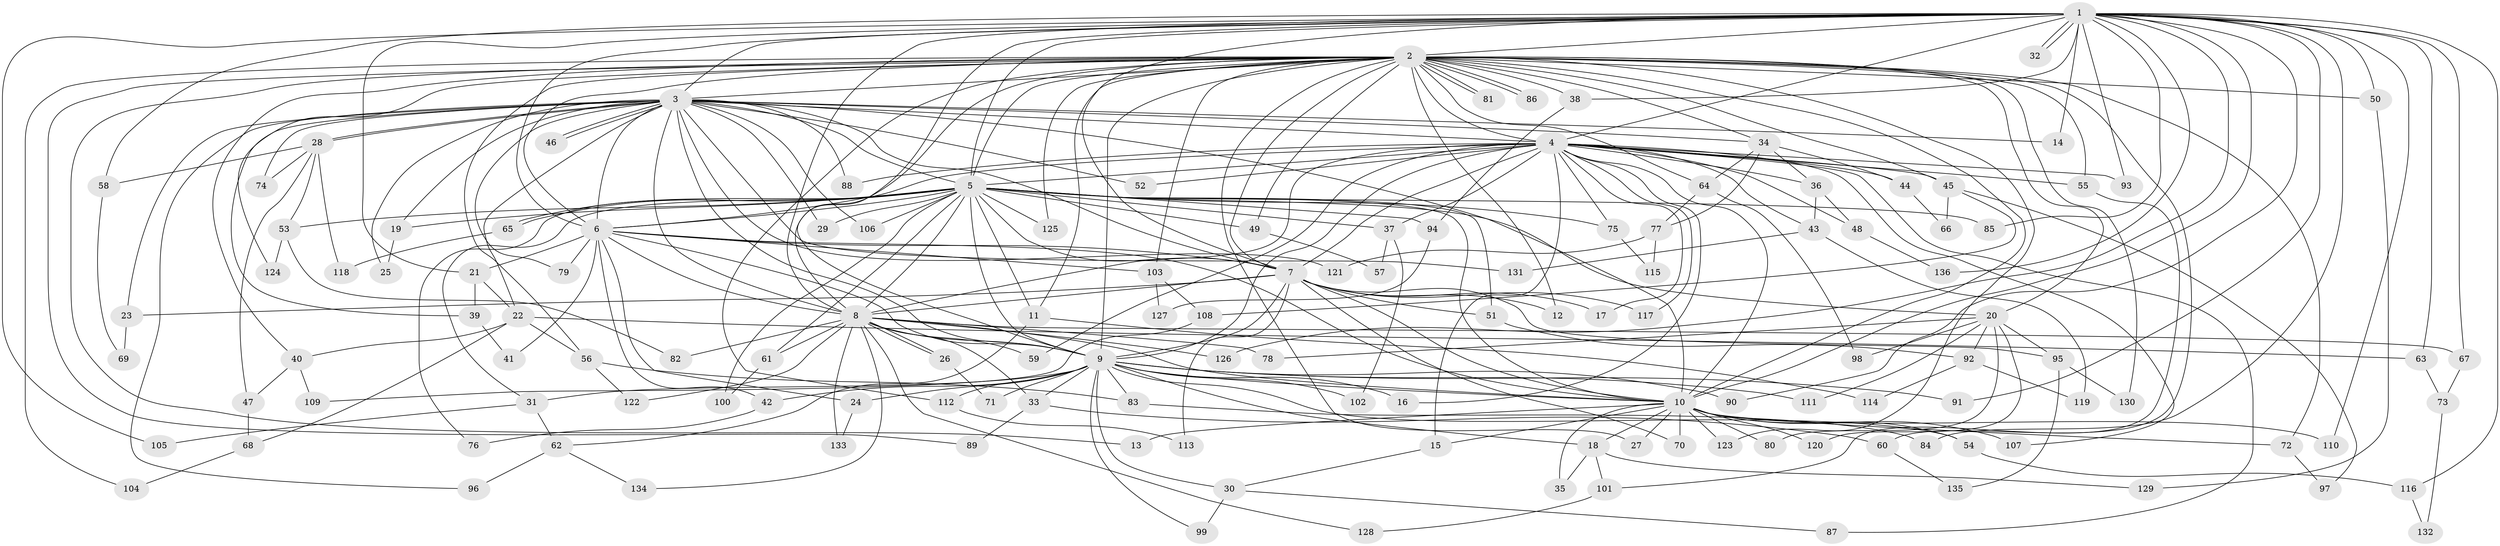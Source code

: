 // coarse degree distribution, {26: 0.009615384615384616, 35: 0.009615384615384616, 27: 0.009615384615384616, 36: 0.009615384615384616, 24: 0.009615384615384616, 13: 0.009615384615384616, 18: 0.009615384615384616, 21: 0.009615384615384616, 22: 0.009615384615384616, 4: 0.1346153846153846, 2: 0.47115384615384615, 6: 0.028846153846153848, 3: 0.23076923076923078, 9: 0.009615384615384616, 8: 0.009615384615384616, 5: 0.009615384615384616, 1: 0.019230769230769232}
// Generated by graph-tools (version 1.1) at 2025/23/03/03/25 07:23:40]
// undirected, 136 vertices, 297 edges
graph export_dot {
graph [start="1"]
  node [color=gray90,style=filled];
  1;
  2;
  3;
  4;
  5;
  6;
  7;
  8;
  9;
  10;
  11;
  12;
  13;
  14;
  15;
  16;
  17;
  18;
  19;
  20;
  21;
  22;
  23;
  24;
  25;
  26;
  27;
  28;
  29;
  30;
  31;
  32;
  33;
  34;
  35;
  36;
  37;
  38;
  39;
  40;
  41;
  42;
  43;
  44;
  45;
  46;
  47;
  48;
  49;
  50;
  51;
  52;
  53;
  54;
  55;
  56;
  57;
  58;
  59;
  60;
  61;
  62;
  63;
  64;
  65;
  66;
  67;
  68;
  69;
  70;
  71;
  72;
  73;
  74;
  75;
  76;
  77;
  78;
  79;
  80;
  81;
  82;
  83;
  84;
  85;
  86;
  87;
  88;
  89;
  90;
  91;
  92;
  93;
  94;
  95;
  96;
  97;
  98;
  99;
  100;
  101;
  102;
  103;
  104;
  105;
  106;
  107;
  108;
  109;
  110;
  111;
  112;
  113;
  114;
  115;
  116;
  117;
  118;
  119;
  120;
  121;
  122;
  123;
  124;
  125;
  126;
  127;
  128;
  129;
  130;
  131;
  132;
  133;
  134;
  135;
  136;
  1 -- 2;
  1 -- 3;
  1 -- 4;
  1 -- 5;
  1 -- 6;
  1 -- 7;
  1 -- 8;
  1 -- 9;
  1 -- 10;
  1 -- 14;
  1 -- 21;
  1 -- 32;
  1 -- 32;
  1 -- 38;
  1 -- 50;
  1 -- 58;
  1 -- 63;
  1 -- 67;
  1 -- 84;
  1 -- 85;
  1 -- 90;
  1 -- 91;
  1 -- 93;
  1 -- 105;
  1 -- 110;
  1 -- 116;
  1 -- 126;
  1 -- 136;
  2 -- 3;
  2 -- 4;
  2 -- 5;
  2 -- 6;
  2 -- 7;
  2 -- 8;
  2 -- 9;
  2 -- 10;
  2 -- 11;
  2 -- 12;
  2 -- 13;
  2 -- 20;
  2 -- 27;
  2 -- 34;
  2 -- 38;
  2 -- 40;
  2 -- 45;
  2 -- 49;
  2 -- 50;
  2 -- 55;
  2 -- 56;
  2 -- 60;
  2 -- 64;
  2 -- 72;
  2 -- 81;
  2 -- 81;
  2 -- 86;
  2 -- 86;
  2 -- 89;
  2 -- 103;
  2 -- 104;
  2 -- 112;
  2 -- 123;
  2 -- 124;
  2 -- 125;
  2 -- 130;
  3 -- 4;
  3 -- 5;
  3 -- 6;
  3 -- 7;
  3 -- 8;
  3 -- 9;
  3 -- 10;
  3 -- 14;
  3 -- 19;
  3 -- 22;
  3 -- 23;
  3 -- 25;
  3 -- 28;
  3 -- 28;
  3 -- 29;
  3 -- 34;
  3 -- 39;
  3 -- 46;
  3 -- 46;
  3 -- 52;
  3 -- 74;
  3 -- 79;
  3 -- 88;
  3 -- 96;
  3 -- 106;
  3 -- 121;
  3 -- 131;
  4 -- 5;
  4 -- 6;
  4 -- 7;
  4 -- 8;
  4 -- 9;
  4 -- 10;
  4 -- 15;
  4 -- 16;
  4 -- 17;
  4 -- 36;
  4 -- 37;
  4 -- 43;
  4 -- 44;
  4 -- 45;
  4 -- 48;
  4 -- 52;
  4 -- 55;
  4 -- 59;
  4 -- 75;
  4 -- 87;
  4 -- 88;
  4 -- 93;
  4 -- 107;
  4 -- 117;
  5 -- 6;
  5 -- 7;
  5 -- 8;
  5 -- 9;
  5 -- 10;
  5 -- 11;
  5 -- 19;
  5 -- 20;
  5 -- 29;
  5 -- 31;
  5 -- 37;
  5 -- 49;
  5 -- 51;
  5 -- 53;
  5 -- 61;
  5 -- 65;
  5 -- 65;
  5 -- 75;
  5 -- 76;
  5 -- 85;
  5 -- 94;
  5 -- 100;
  5 -- 106;
  5 -- 125;
  6 -- 7;
  6 -- 8;
  6 -- 9;
  6 -- 10;
  6 -- 21;
  6 -- 24;
  6 -- 41;
  6 -- 42;
  6 -- 79;
  6 -- 103;
  7 -- 8;
  7 -- 9;
  7 -- 10;
  7 -- 12;
  7 -- 17;
  7 -- 23;
  7 -- 51;
  7 -- 70;
  7 -- 95;
  7 -- 113;
  7 -- 117;
  8 -- 9;
  8 -- 10;
  8 -- 26;
  8 -- 26;
  8 -- 33;
  8 -- 59;
  8 -- 61;
  8 -- 67;
  8 -- 78;
  8 -- 82;
  8 -- 122;
  8 -- 126;
  8 -- 128;
  8 -- 133;
  8 -- 134;
  9 -- 10;
  9 -- 16;
  9 -- 18;
  9 -- 24;
  9 -- 30;
  9 -- 31;
  9 -- 33;
  9 -- 42;
  9 -- 54;
  9 -- 71;
  9 -- 83;
  9 -- 90;
  9 -- 91;
  9 -- 99;
  9 -- 102;
  9 -- 111;
  9 -- 112;
  10 -- 13;
  10 -- 15;
  10 -- 18;
  10 -- 27;
  10 -- 35;
  10 -- 54;
  10 -- 70;
  10 -- 72;
  10 -- 80;
  10 -- 107;
  10 -- 110;
  10 -- 120;
  10 -- 123;
  11 -- 62;
  11 -- 114;
  15 -- 30;
  18 -- 35;
  18 -- 101;
  18 -- 129;
  19 -- 25;
  20 -- 78;
  20 -- 80;
  20 -- 92;
  20 -- 95;
  20 -- 98;
  20 -- 111;
  20 -- 120;
  21 -- 22;
  21 -- 39;
  22 -- 40;
  22 -- 56;
  22 -- 63;
  22 -- 68;
  23 -- 69;
  24 -- 133;
  26 -- 71;
  28 -- 47;
  28 -- 53;
  28 -- 58;
  28 -- 74;
  28 -- 118;
  30 -- 87;
  30 -- 99;
  31 -- 62;
  31 -- 105;
  33 -- 60;
  33 -- 89;
  34 -- 36;
  34 -- 44;
  34 -- 64;
  34 -- 77;
  36 -- 43;
  36 -- 48;
  37 -- 57;
  37 -- 102;
  38 -- 94;
  39 -- 41;
  40 -- 47;
  40 -- 109;
  42 -- 76;
  43 -- 119;
  43 -- 131;
  44 -- 66;
  45 -- 66;
  45 -- 97;
  45 -- 108;
  47 -- 68;
  48 -- 136;
  49 -- 57;
  50 -- 129;
  51 -- 92;
  53 -- 82;
  53 -- 124;
  54 -- 116;
  55 -- 101;
  56 -- 83;
  56 -- 122;
  58 -- 69;
  60 -- 135;
  61 -- 100;
  62 -- 96;
  62 -- 134;
  63 -- 73;
  64 -- 77;
  64 -- 98;
  65 -- 118;
  67 -- 73;
  68 -- 104;
  72 -- 97;
  73 -- 132;
  75 -- 115;
  77 -- 115;
  77 -- 121;
  83 -- 84;
  92 -- 114;
  92 -- 119;
  94 -- 127;
  95 -- 130;
  95 -- 135;
  101 -- 128;
  103 -- 108;
  103 -- 127;
  108 -- 109;
  112 -- 113;
  116 -- 132;
}
